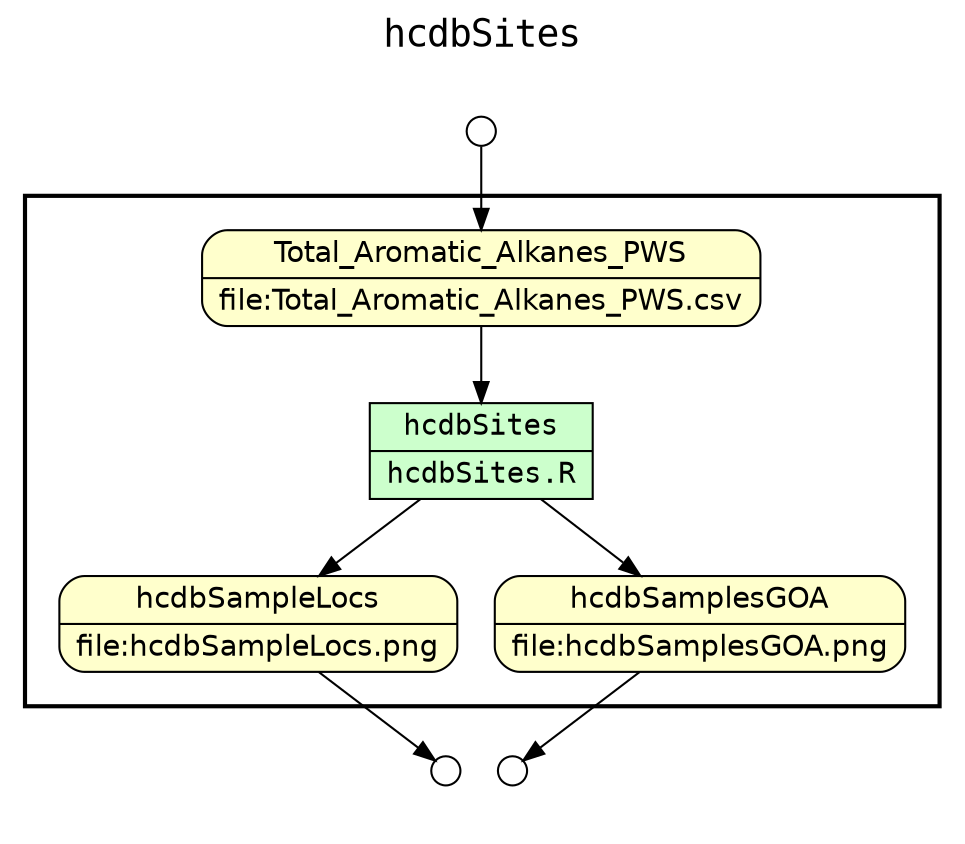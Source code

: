 digraph Workflow {
rankdir=TB
fontname=Courier; fontsize=18; labelloc=t
label=hcdbSites
subgraph cluster_workflow_box_outer { label=""; color=black; penwidth=2
subgraph cluster_workflow_box_inner { label=""; color=white
node[shape=box style=filled fillcolor="#CCFFCC" peripheries=1 fontname=Courier]
hcdbSites [shape=record rankdir=LR label="{<f0> hcdbSites |<f1> hcdbSites.R}"];
node[shape=box style="rounded,filled" fillcolor="#FFFFCC" peripheries=1 fontname=Helvetica]
Total_Aromatic_Alkanes_PWS [shape=record rankdir=LR label="{<f0> Total_Aromatic_Alkanes_PWS |<f1> file\:Total_Aromatic_Alkanes_PWS.csv}"];
hcdbSampleLocs [shape=record rankdir=LR label="{<f0> hcdbSampleLocs |<f1> file\:hcdbSampleLocs.png}"];
hcdbSamplesGOA [shape=record rankdir=LR label="{<f0> hcdbSamplesGOA |<f1> file\:hcdbSamplesGOA.png}"];
node[shape=box style="rounded,filled" fillcolor="#FCFCFC" peripheries=1 fontname=Helvetica]
hcdbSites -> hcdbSampleLocs
hcdbSites -> hcdbSamplesGOA
Total_Aromatic_Alkanes_PWS -> hcdbSites
}}
subgraph cluster_input_ports_group_outer { label=""; color=white
subgraph cluster_input_ports_group_inner { label=""; color=white
node[shape=circle style="rounded,filled" fillcolor="#FFFFFF" peripheries=1 fontname=Helvetica width=0.2]
Total_Aromatic_Alkanes_PWS_input_port [label=""]
}}
subgraph cluster_output_ports_group_outer { label=""; color=white
subgraph cluster_output_ports_group_inner { label=""; color=white
node[shape=circle style="rounded,filled" fillcolor="#FFFFFF" peripheries=1 fontname=Helvetica width=0.2]
hcdbSampleLocs_output_port [label=""]
hcdbSamplesGOA_output_port [label=""]
}}
Total_Aromatic_Alkanes_PWS_input_port -> Total_Aromatic_Alkanes_PWS
hcdbSampleLocs -> hcdbSampleLocs_output_port
hcdbSamplesGOA -> hcdbSamplesGOA_output_port
}
